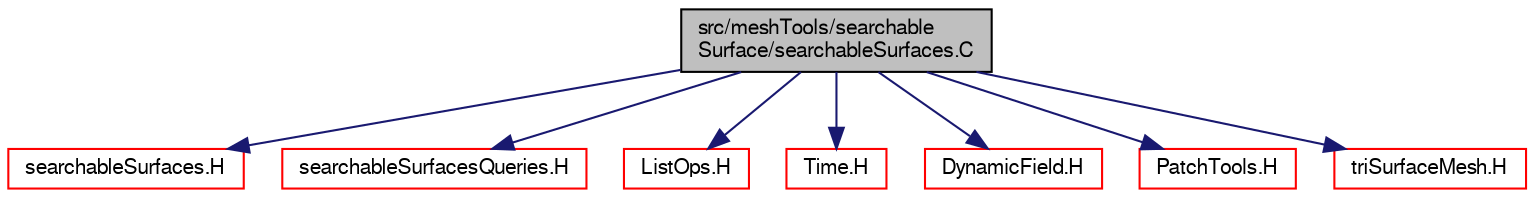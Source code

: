 digraph "src/meshTools/searchableSurface/searchableSurfaces.C"
{
  bgcolor="transparent";
  edge [fontname="FreeSans",fontsize="10",labelfontname="FreeSans",labelfontsize="10"];
  node [fontname="FreeSans",fontsize="10",shape=record];
  Node0 [label="src/meshTools/searchable\lSurface/searchableSurfaces.C",height=0.2,width=0.4,color="black", fillcolor="grey75", style="filled", fontcolor="black"];
  Node0 -> Node1 [color="midnightblue",fontsize="10",style="solid",fontname="FreeSans"];
  Node1 [label="searchableSurfaces.H",height=0.2,width=0.4,color="red",URL="$a07832.html"];
  Node0 -> Node166 [color="midnightblue",fontsize="10",style="solid",fontname="FreeSans"];
  Node166 [label="searchableSurfacesQueries.H",height=0.2,width=0.4,color="red",URL="$a07838.html"];
  Node0 -> Node83 [color="midnightblue",fontsize="10",style="solid",fontname="FreeSans"];
  Node83 [label="ListOps.H",height=0.2,width=0.4,color="red",URL="$a08687.html",tooltip="Various functions to operate on Lists. "];
  Node0 -> Node167 [color="midnightblue",fontsize="10",style="solid",fontname="FreeSans"];
  Node167 [label="Time.H",height=0.2,width=0.4,color="red",URL="$a09311.html"];
  Node0 -> Node215 [color="midnightblue",fontsize="10",style="solid",fontname="FreeSans"];
  Node215 [label="DynamicField.H",height=0.2,width=0.4,color="red",URL="$a09563.html"];
  Node0 -> Node217 [color="midnightblue",fontsize="10",style="solid",fontname="FreeSans"];
  Node217 [label="PatchTools.H",height=0.2,width=0.4,color="red",URL="$a11852.html"];
  Node0 -> Node223 [color="midnightblue",fontsize="10",style="solid",fontname="FreeSans"];
  Node223 [label="triSurfaceMesh.H",height=0.2,width=0.4,color="red",URL="$a07850.html"];
}
